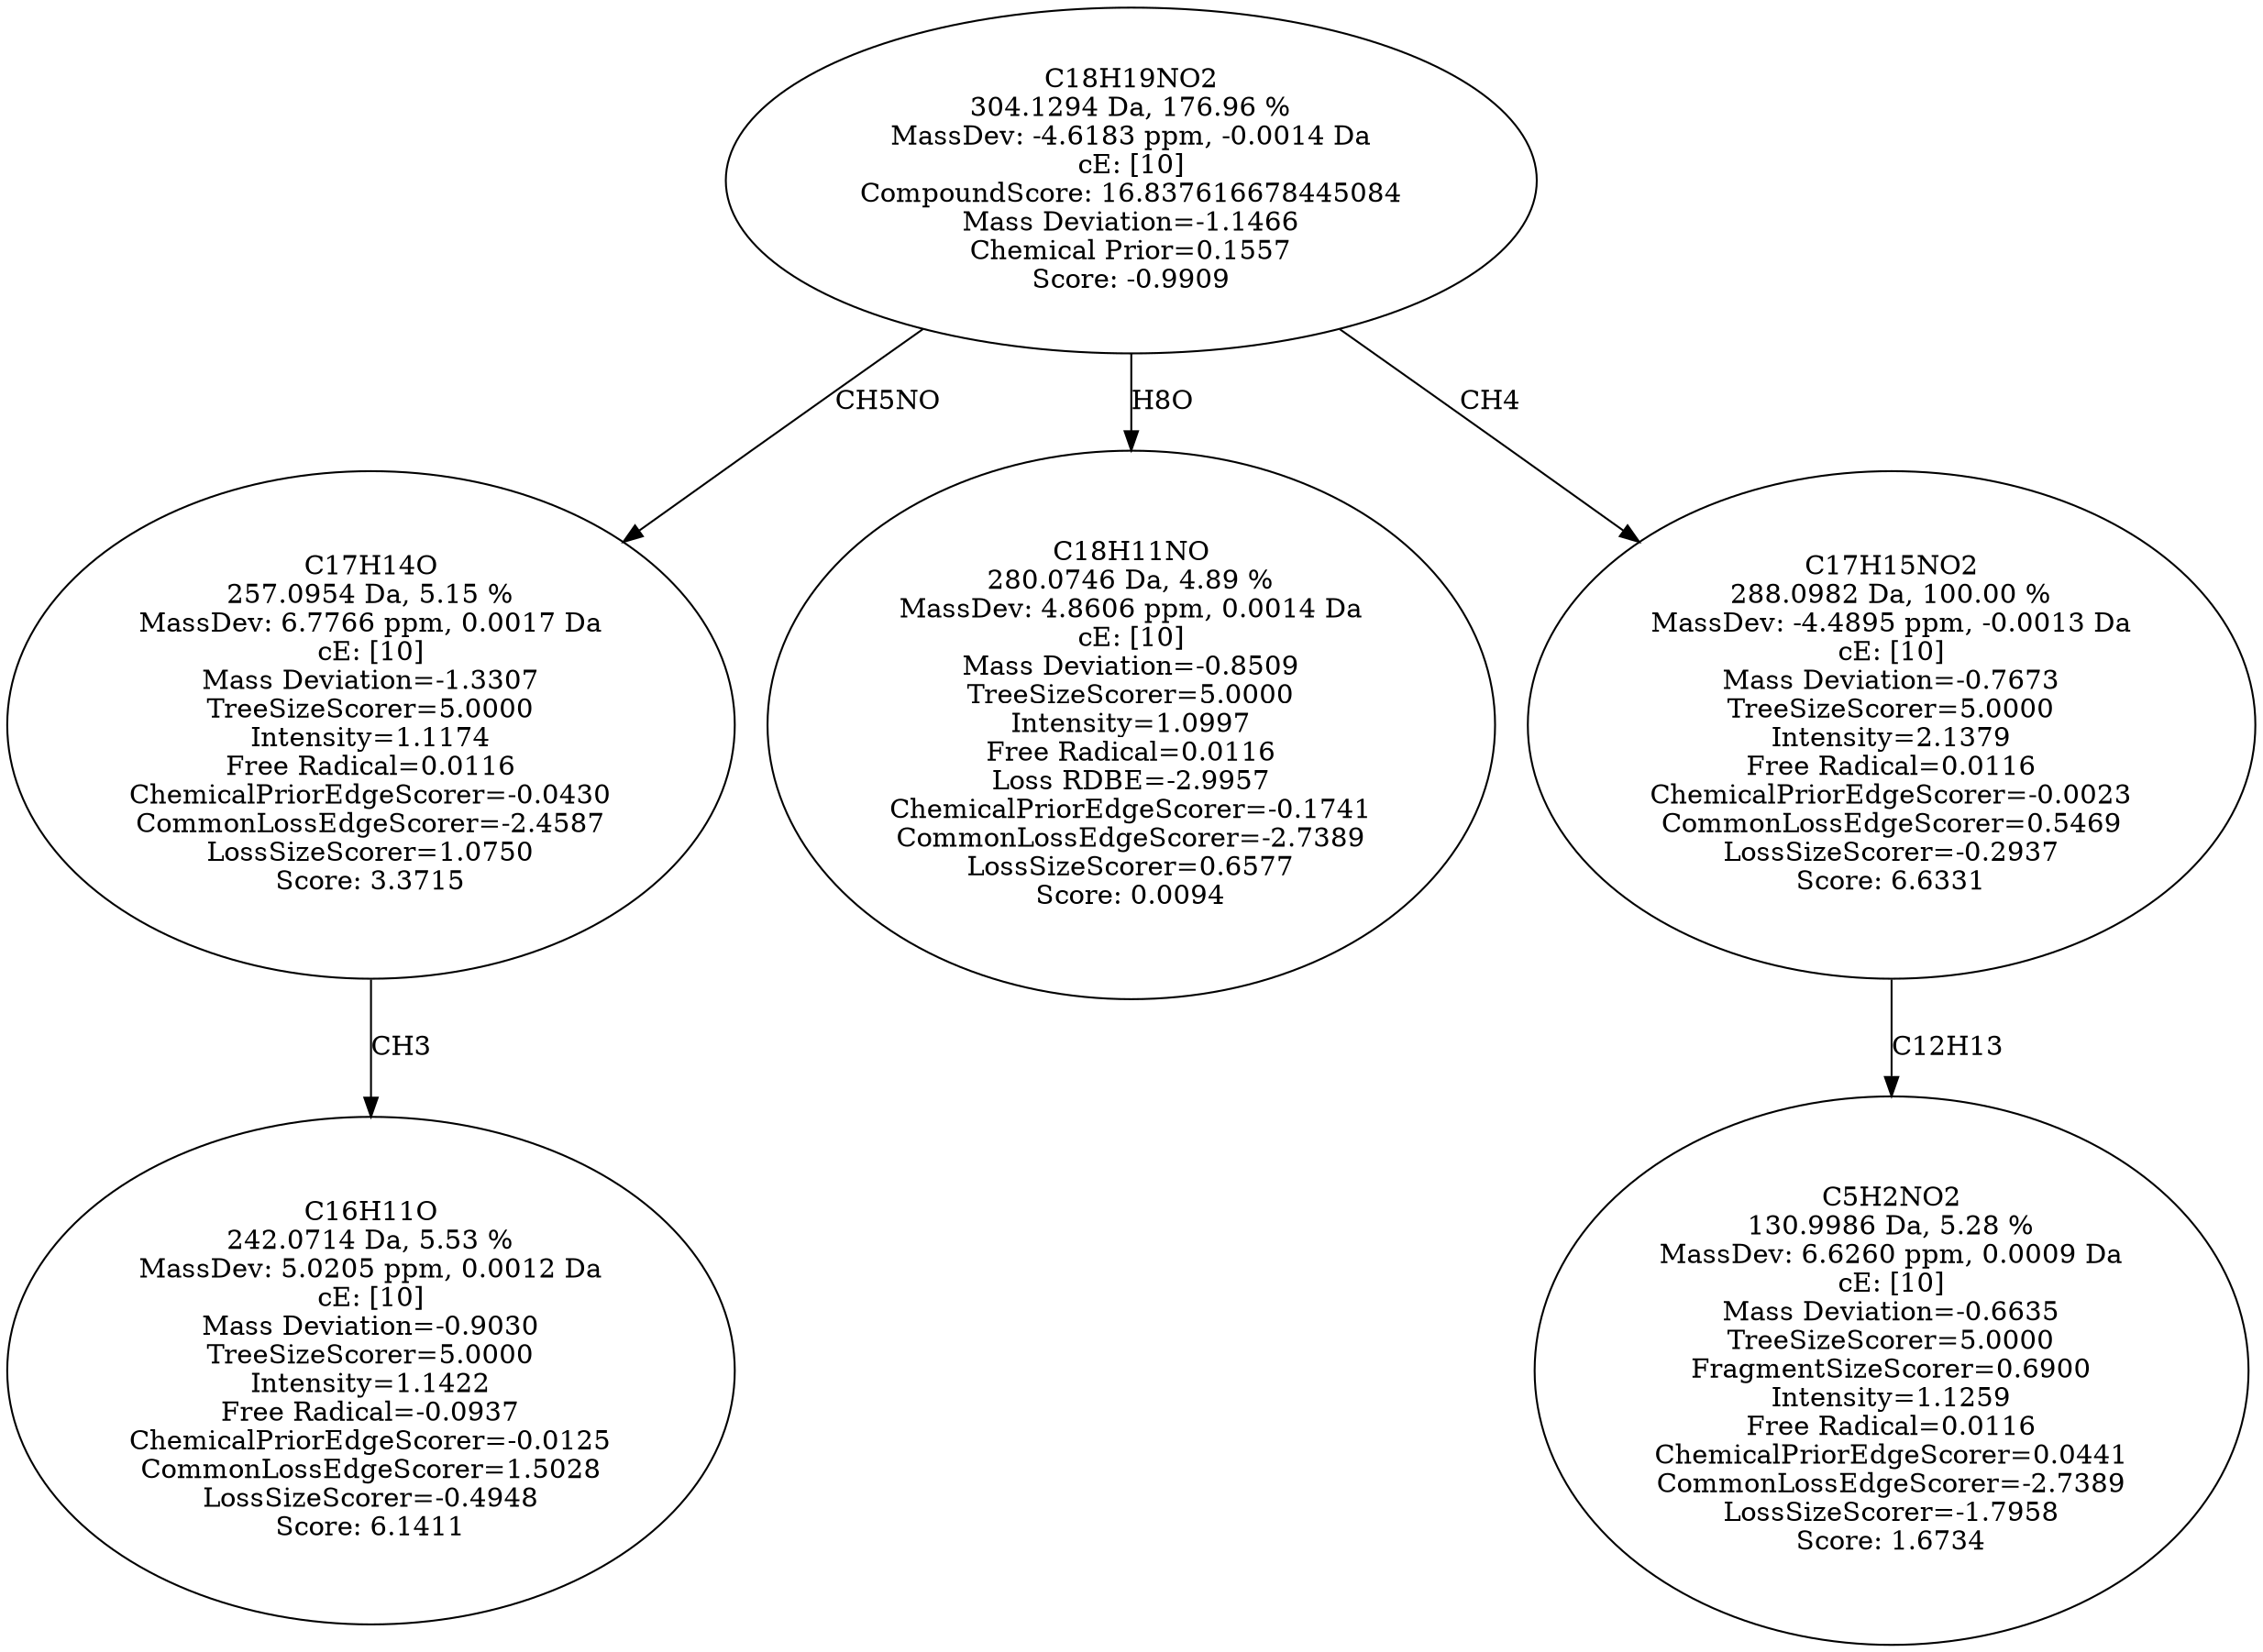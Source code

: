 strict digraph {
v1 [label="C16H11O\n242.0714 Da, 5.53 %\nMassDev: 5.0205 ppm, 0.0012 Da\ncE: [10]\nMass Deviation=-0.9030\nTreeSizeScorer=5.0000\nIntensity=1.1422\nFree Radical=-0.0937\nChemicalPriorEdgeScorer=-0.0125\nCommonLossEdgeScorer=1.5028\nLossSizeScorer=-0.4948\nScore: 6.1411"];
v2 [label="C17H14O\n257.0954 Da, 5.15 %\nMassDev: 6.7766 ppm, 0.0017 Da\ncE: [10]\nMass Deviation=-1.3307\nTreeSizeScorer=5.0000\nIntensity=1.1174\nFree Radical=0.0116\nChemicalPriorEdgeScorer=-0.0430\nCommonLossEdgeScorer=-2.4587\nLossSizeScorer=1.0750\nScore: 3.3715"];
v3 [label="C18H11NO\n280.0746 Da, 4.89 %\nMassDev: 4.8606 ppm, 0.0014 Da\ncE: [10]\nMass Deviation=-0.8509\nTreeSizeScorer=5.0000\nIntensity=1.0997\nFree Radical=0.0116\nLoss RDBE=-2.9957\nChemicalPriorEdgeScorer=-0.1741\nCommonLossEdgeScorer=-2.7389\nLossSizeScorer=0.6577\nScore: 0.0094"];
v4 [label="C5H2NO2\n130.9986 Da, 5.28 %\nMassDev: 6.6260 ppm, 0.0009 Da\ncE: [10]\nMass Deviation=-0.6635\nTreeSizeScorer=5.0000\nFragmentSizeScorer=0.6900\nIntensity=1.1259\nFree Radical=0.0116\nChemicalPriorEdgeScorer=0.0441\nCommonLossEdgeScorer=-2.7389\nLossSizeScorer=-1.7958\nScore: 1.6734"];
v5 [label="C17H15NO2\n288.0982 Da, 100.00 %\nMassDev: -4.4895 ppm, -0.0013 Da\ncE: [10]\nMass Deviation=-0.7673\nTreeSizeScorer=5.0000\nIntensity=2.1379\nFree Radical=0.0116\nChemicalPriorEdgeScorer=-0.0023\nCommonLossEdgeScorer=0.5469\nLossSizeScorer=-0.2937\nScore: 6.6331"];
v6 [label="C18H19NO2\n304.1294 Da, 176.96 %\nMassDev: -4.6183 ppm, -0.0014 Da\ncE: [10]\nCompoundScore: 16.837616678445084\nMass Deviation=-1.1466\nChemical Prior=0.1557\nScore: -0.9909"];
v2 -> v1 [label="CH3"];
v6 -> v2 [label="CH5NO"];
v6 -> v3 [label="H8O"];
v5 -> v4 [label="C12H13"];
v6 -> v5 [label="CH4"];
}